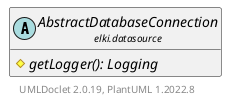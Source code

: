 @startuml
    remove .*\.(Instance|Par|Parameterizer|Factory)$
    set namespaceSeparator none
    hide empty fields
    hide empty methods

    abstract class "<size:14>AbstractDatabaseConnection.Par\n<size:10>elki.datasource" as elki.datasource.AbstractDatabaseConnection.Par [[AbstractDatabaseConnection.Par.html]] {
        {static} +FILTERS_ID: OptionID
        {static} +PARSER_ID: OptionID
        #filters: List<? extends ObjectFilter>
        #parser: Parser
        #configFilters(Parameterization): void
        #configParser(Parameterization, Class<?>, Class<?>): void
    }

    interface "<size:14>Parameterizer\n<size:10>elki.utilities.optionhandling" as elki.utilities.optionhandling.Parameterizer [[../utilities/optionhandling/Parameterizer.html]] {
        {abstract} +make(): Object
    }
    abstract class "<size:14>AbstractDatabaseConnection\n<size:10>elki.datasource" as elki.datasource.AbstractDatabaseConnection [[AbstractDatabaseConnection.html]] {
        {abstract} #getLogger(): Logging
    }

    elki.utilities.optionhandling.Parameterizer <|.. elki.datasource.AbstractDatabaseConnection.Par
    elki.datasource.AbstractDatabaseConnection +-- elki.datasource.AbstractDatabaseConnection.Par

    center footer UMLDoclet 2.0.19, PlantUML 1.2022.8
@enduml

